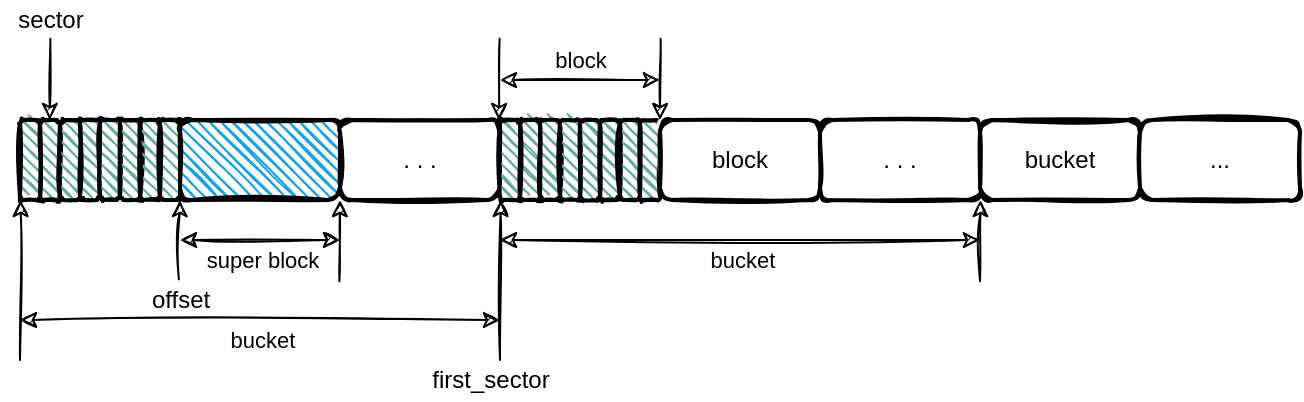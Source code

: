 <mxfile version="15.0.6" type="github">
  <diagram id="NqHhU-2h8I4aDM1TWToB" name="Page-1">
    <mxGraphModel dx="813" dy="528" grid="1" gridSize="10" guides="1" tooltips="1" connect="1" arrows="1" fold="1" page="1" pageScale="1" pageWidth="827" pageHeight="1169" math="0" shadow="0">
      <root>
        <mxCell id="0" />
        <mxCell id="1" parent="0" />
        <mxCell id="b2ZR7eKNKqCj4pdxpmJj-1" value="" style="rounded=1;whiteSpace=wrap;html=1;strokeWidth=2;fillWeight=1;hachureGap=4;hachureAngle=45;fillColor=#1ba1e2;sketch=1;" vertex="1" parent="1">
          <mxGeometry x="120" y="80" width="80" height="40" as="geometry" />
        </mxCell>
        <mxCell id="b2ZR7eKNKqCj4pdxpmJj-3" value="" style="endArrow=classic;html=1;entryX=0;entryY=1;entryDx=0;entryDy=0;sketch=1;exitX=0.486;exitY=-0.017;exitDx=0;exitDy=0;exitPerimeter=0;" edge="1" parent="1" source="b2ZR7eKNKqCj4pdxpmJj-5" target="b2ZR7eKNKqCj4pdxpmJj-1">
          <mxGeometry width="50" height="50" relative="1" as="geometry">
            <mxPoint x="80" y="160" as="sourcePoint" />
            <mxPoint x="130" y="190" as="targetPoint" />
          </mxGeometry>
        </mxCell>
        <mxCell id="b2ZR7eKNKqCj4pdxpmJj-5" value="offset" style="text;html=1;align=center;verticalAlign=middle;resizable=0;points=[];autosize=1;strokeColor=none;fillColor=none;" vertex="1" parent="1">
          <mxGeometry x="100" y="160" width="40" height="20" as="geometry" />
        </mxCell>
        <mxCell id="b2ZR7eKNKqCj4pdxpmJj-6" value="" style="rounded=1;whiteSpace=wrap;html=1;strokeWidth=2;fillWeight=1;hachureGap=4;hachureAngle=45;sketch=1;fillColor=#67AB9F;" vertex="1" parent="1">
          <mxGeometry x="40" y="80" width="10" height="40" as="geometry" />
        </mxCell>
        <mxCell id="b2ZR7eKNKqCj4pdxpmJj-8" value="" style="rounded=1;whiteSpace=wrap;html=1;strokeWidth=2;fillWeight=1;hachureGap=4;hachureAngle=45;sketch=1;fillColor=#67AB9F;" vertex="1" parent="1">
          <mxGeometry x="50" y="80" width="10" height="40" as="geometry" />
        </mxCell>
        <mxCell id="b2ZR7eKNKqCj4pdxpmJj-9" value="" style="rounded=1;whiteSpace=wrap;html=1;strokeWidth=2;fillWeight=1;hachureGap=4;hachureAngle=45;sketch=1;fillColor=#67AB9F;" vertex="1" parent="1">
          <mxGeometry x="60" y="80" width="10" height="40" as="geometry" />
        </mxCell>
        <mxCell id="b2ZR7eKNKqCj4pdxpmJj-10" value="" style="rounded=1;whiteSpace=wrap;html=1;strokeWidth=2;fillWeight=1;hachureGap=4;hachureAngle=45;sketch=1;fillColor=#67AB9F;" vertex="1" parent="1">
          <mxGeometry x="70" y="80" width="10" height="40" as="geometry" />
        </mxCell>
        <mxCell id="b2ZR7eKNKqCj4pdxpmJj-11" value="" style="rounded=1;whiteSpace=wrap;html=1;strokeWidth=2;fillWeight=1;hachureGap=4;hachureAngle=45;sketch=1;fillColor=#67AB9F;" vertex="1" parent="1">
          <mxGeometry x="80" y="80" width="10" height="40" as="geometry" />
        </mxCell>
        <mxCell id="b2ZR7eKNKqCj4pdxpmJj-12" value="" style="rounded=1;whiteSpace=wrap;html=1;strokeWidth=2;fillWeight=1;hachureGap=4;hachureAngle=45;sketch=1;fillColor=#67AB9F;" vertex="1" parent="1">
          <mxGeometry x="90" y="80" width="10" height="40" as="geometry" />
        </mxCell>
        <mxCell id="b2ZR7eKNKqCj4pdxpmJj-13" value="" style="rounded=1;whiteSpace=wrap;html=1;strokeWidth=2;fillWeight=1;hachureGap=4;hachureAngle=45;sketch=1;fillColor=#67AB9F;" vertex="1" parent="1">
          <mxGeometry x="100" y="80" width="10" height="40" as="geometry" />
        </mxCell>
        <mxCell id="b2ZR7eKNKqCj4pdxpmJj-14" value="" style="rounded=1;whiteSpace=wrap;html=1;strokeWidth=2;fillWeight=1;hachureGap=4;hachureAngle=45;sketch=1;fillColor=#67AB9F;" vertex="1" parent="1">
          <mxGeometry x="110" y="80" width="10" height="40" as="geometry" />
        </mxCell>
        <mxCell id="b2ZR7eKNKqCj4pdxpmJj-15" value="" style="endArrow=none;html=1;entryX=0;entryY=1;entryDx=0;entryDy=0;sketch=1;exitX=0.441;exitY=0.029;exitDx=0;exitDy=0;exitPerimeter=0;endFill=0;startArrow=classic;startFill=1;" edge="1" parent="1">
          <mxGeometry width="50" height="50" relative="1" as="geometry">
            <mxPoint x="54.85" y="80.0" as="sourcePoint" />
            <mxPoint x="55.16" y="39.42" as="targetPoint" />
          </mxGeometry>
        </mxCell>
        <mxCell id="b2ZR7eKNKqCj4pdxpmJj-16" value="sector" style="text;html=1;align=center;verticalAlign=middle;resizable=0;points=[];autosize=1;strokeColor=none;fillColor=none;" vertex="1" parent="1">
          <mxGeometry x="30" y="20" width="50" height="20" as="geometry" />
        </mxCell>
        <mxCell id="b2ZR7eKNKqCj4pdxpmJj-17" value="" style="endArrow=classic;html=1;entryX=0;entryY=1;entryDx=0;entryDy=0;sketch=1;exitX=0.441;exitY=0.029;exitDx=0;exitDy=0;exitPerimeter=0;" edge="1" parent="1">
          <mxGeometry width="50" height="50" relative="1" as="geometry">
            <mxPoint x="199.69" y="160.58" as="sourcePoint" />
            <mxPoint x="200" y="120" as="targetPoint" />
          </mxGeometry>
        </mxCell>
        <mxCell id="b2ZR7eKNKqCj4pdxpmJj-18" value="" style="endArrow=classic;startArrow=classic;html=1;sketch=1;" edge="1" parent="1">
          <mxGeometry width="50" height="50" relative="1" as="geometry">
            <mxPoint x="120" y="140" as="sourcePoint" />
            <mxPoint x="200" y="140" as="targetPoint" />
          </mxGeometry>
        </mxCell>
        <mxCell id="b2ZR7eKNKqCj4pdxpmJj-19" value="super block" style="edgeLabel;html=1;align=center;verticalAlign=middle;resizable=0;points=[];" vertex="1" connectable="0" parent="b2ZR7eKNKqCj4pdxpmJj-18">
          <mxGeometry x="0.132" y="-1" relative="1" as="geometry">
            <mxPoint x="-5" y="9" as="offset" />
          </mxGeometry>
        </mxCell>
        <mxCell id="b2ZR7eKNKqCj4pdxpmJj-20" value=". . ." style="rounded=1;whiteSpace=wrap;html=1;strokeWidth=2;fillWeight=1;hachureGap=4;hachureAngle=45;sketch=1;fillColor=#FFFFFF;" vertex="1" parent="1">
          <mxGeometry x="200" y="80" width="80" height="40" as="geometry" />
        </mxCell>
        <mxCell id="b2ZR7eKNKqCj4pdxpmJj-21" value="" style="endArrow=classic;html=1;entryX=0;entryY=1;entryDx=0;entryDy=0;sketch=1;" edge="1" parent="1">
          <mxGeometry width="50" height="50" relative="1" as="geometry">
            <mxPoint x="280" y="200" as="sourcePoint" />
            <mxPoint x="280.31" y="120" as="targetPoint" />
          </mxGeometry>
        </mxCell>
        <mxCell id="b2ZR7eKNKqCj4pdxpmJj-22" value="first_sector" style="text;html=1;align=center;verticalAlign=middle;resizable=0;points=[];autosize=1;strokeColor=none;fillColor=none;" vertex="1" parent="1">
          <mxGeometry x="240" y="200" width="70" height="20" as="geometry" />
        </mxCell>
        <mxCell id="b2ZR7eKNKqCj4pdxpmJj-23" value="bucket" style="rounded=1;whiteSpace=wrap;html=1;strokeWidth=2;fillWeight=1;hachureGap=4;hachureAngle=45;sketch=1;fillColor=#FFFFFF;" vertex="1" parent="1">
          <mxGeometry x="520" y="80" width="80" height="40" as="geometry" />
        </mxCell>
        <mxCell id="b2ZR7eKNKqCj4pdxpmJj-25" value="" style="rounded=1;whiteSpace=wrap;html=1;strokeWidth=2;fillWeight=1;hachureGap=4;hachureAngle=45;sketch=1;fillColor=#67AB9F;" vertex="1" parent="1">
          <mxGeometry x="280" y="80" width="10" height="40" as="geometry" />
        </mxCell>
        <mxCell id="b2ZR7eKNKqCj4pdxpmJj-26" value="" style="rounded=1;whiteSpace=wrap;html=1;strokeWidth=2;fillWeight=1;hachureGap=4;hachureAngle=45;sketch=1;fillColor=#67AB9F;" vertex="1" parent="1">
          <mxGeometry x="290" y="80" width="10" height="40" as="geometry" />
        </mxCell>
        <mxCell id="b2ZR7eKNKqCj4pdxpmJj-27" value="" style="rounded=1;whiteSpace=wrap;html=1;strokeWidth=2;fillWeight=1;hachureGap=4;hachureAngle=45;sketch=1;fillColor=#67AB9F;" vertex="1" parent="1">
          <mxGeometry x="300" y="80" width="10" height="40" as="geometry" />
        </mxCell>
        <mxCell id="b2ZR7eKNKqCj4pdxpmJj-28" value="" style="rounded=1;whiteSpace=wrap;html=1;strokeWidth=2;fillWeight=1;hachureGap=4;hachureAngle=45;sketch=1;fillColor=#67AB9F;" vertex="1" parent="1">
          <mxGeometry x="310" y="80" width="10" height="40" as="geometry" />
        </mxCell>
        <mxCell id="b2ZR7eKNKqCj4pdxpmJj-29" value="" style="rounded=1;whiteSpace=wrap;html=1;strokeWidth=2;fillWeight=1;hachureGap=4;hachureAngle=45;sketch=1;fillColor=#67AB9F;" vertex="1" parent="1">
          <mxGeometry x="320" y="80" width="10" height="40" as="geometry" />
        </mxCell>
        <mxCell id="b2ZR7eKNKqCj4pdxpmJj-30" value="" style="rounded=1;whiteSpace=wrap;html=1;strokeWidth=2;fillWeight=1;hachureGap=4;hachureAngle=45;sketch=1;fillColor=#67AB9F;" vertex="1" parent="1">
          <mxGeometry x="330" y="80" width="10" height="40" as="geometry" />
        </mxCell>
        <mxCell id="b2ZR7eKNKqCj4pdxpmJj-31" value="" style="rounded=1;whiteSpace=wrap;html=1;strokeWidth=2;fillWeight=1;hachureGap=4;hachureAngle=45;sketch=1;fillColor=#67AB9F;" vertex="1" parent="1">
          <mxGeometry x="340" y="80" width="10" height="40" as="geometry" />
        </mxCell>
        <mxCell id="b2ZR7eKNKqCj4pdxpmJj-32" value="" style="rounded=1;whiteSpace=wrap;html=1;strokeWidth=2;fillWeight=1;hachureGap=4;hachureAngle=45;sketch=1;fillColor=#67AB9F;" vertex="1" parent="1">
          <mxGeometry x="350" y="80" width="10" height="40" as="geometry" />
        </mxCell>
        <mxCell id="b2ZR7eKNKqCj4pdxpmJj-33" value="block" style="rounded=1;whiteSpace=wrap;html=1;strokeWidth=2;fillWeight=1;hachureGap=4;hachureAngle=45;sketch=1;fillColor=#FFFFFF;" vertex="1" parent="1">
          <mxGeometry x="360" y="80" width="80" height="40" as="geometry" />
        </mxCell>
        <mxCell id="b2ZR7eKNKqCj4pdxpmJj-34" value=". . ." style="rounded=1;whiteSpace=wrap;html=1;strokeWidth=2;fillWeight=1;hachureGap=4;hachureAngle=45;sketch=1;fillColor=#FFFFFF;" vertex="1" parent="1">
          <mxGeometry x="440" y="80" width="80" height="40" as="geometry" />
        </mxCell>
        <mxCell id="b2ZR7eKNKqCj4pdxpmJj-35" value="..." style="rounded=1;whiteSpace=wrap;html=1;strokeWidth=2;fillWeight=1;hachureGap=4;hachureAngle=45;sketch=1;fillColor=#FFFFFF;" vertex="1" parent="1">
          <mxGeometry x="600" y="80" width="80" height="40" as="geometry" />
        </mxCell>
        <mxCell id="b2ZR7eKNKqCj4pdxpmJj-36" value="" style="endArrow=classic;html=1;entryX=0;entryY=1;entryDx=0;entryDy=0;sketch=1;exitX=0.441;exitY=0.029;exitDx=0;exitDy=0;exitPerimeter=0;" edge="1" parent="1">
          <mxGeometry width="50" height="50" relative="1" as="geometry">
            <mxPoint x="520" y="160.58" as="sourcePoint" />
            <mxPoint x="520.31" y="120" as="targetPoint" />
          </mxGeometry>
        </mxCell>
        <mxCell id="b2ZR7eKNKqCj4pdxpmJj-37" value="" style="endArrow=classic;startArrow=classic;html=1;sketch=1;" edge="1" parent="1">
          <mxGeometry width="50" height="50" relative="1" as="geometry">
            <mxPoint x="280" y="140" as="sourcePoint" />
            <mxPoint x="520" y="140" as="targetPoint" />
          </mxGeometry>
        </mxCell>
        <mxCell id="b2ZR7eKNKqCj4pdxpmJj-38" value="bucket" style="edgeLabel;html=1;align=center;verticalAlign=middle;resizable=0;points=[];" vertex="1" connectable="0" parent="b2ZR7eKNKqCj4pdxpmJj-37">
          <mxGeometry x="-0.062" relative="1" as="geometry">
            <mxPoint x="8" y="10" as="offset" />
          </mxGeometry>
        </mxCell>
        <mxCell id="b2ZR7eKNKqCj4pdxpmJj-39" value="" style="endArrow=none;html=1;entryX=0;entryY=1;entryDx=0;entryDy=0;sketch=1;exitX=0.441;exitY=0.029;exitDx=0;exitDy=0;exitPerimeter=0;endFill=0;startArrow=classic;startFill=1;" edge="1" parent="1">
          <mxGeometry width="50" height="50" relative="1" as="geometry">
            <mxPoint x="279.52" y="80" as="sourcePoint" />
            <mxPoint x="279.83" y="39.42" as="targetPoint" />
          </mxGeometry>
        </mxCell>
        <mxCell id="b2ZR7eKNKqCj4pdxpmJj-40" value="" style="endArrow=none;html=1;entryX=0;entryY=1;entryDx=0;entryDy=0;sketch=1;exitX=0.441;exitY=0.029;exitDx=0;exitDy=0;exitPerimeter=0;endFill=0;startArrow=classic;startFill=1;" edge="1" parent="1">
          <mxGeometry width="50" height="50" relative="1" as="geometry">
            <mxPoint x="360.0" y="80" as="sourcePoint" />
            <mxPoint x="360.31" y="39.42" as="targetPoint" />
          </mxGeometry>
        </mxCell>
        <mxCell id="b2ZR7eKNKqCj4pdxpmJj-41" value="" style="endArrow=classic;startArrow=classic;html=1;sketch=1;" edge="1" parent="1">
          <mxGeometry width="50" height="50" relative="1" as="geometry">
            <mxPoint x="280" y="60" as="sourcePoint" />
            <mxPoint x="360" y="60" as="targetPoint" />
          </mxGeometry>
        </mxCell>
        <mxCell id="b2ZR7eKNKqCj4pdxpmJj-42" value="block" style="edgeLabel;html=1;align=center;verticalAlign=middle;resizable=0;points=[];" vertex="1" connectable="0" parent="b2ZR7eKNKqCj4pdxpmJj-41">
          <mxGeometry x="-0.062" relative="1" as="geometry">
            <mxPoint x="2" y="-10" as="offset" />
          </mxGeometry>
        </mxCell>
        <mxCell id="b2ZR7eKNKqCj4pdxpmJj-43" value="" style="endArrow=classic;html=1;entryX=0;entryY=1;entryDx=0;entryDy=0;sketch=1;" edge="1" parent="1">
          <mxGeometry width="50" height="50" relative="1" as="geometry">
            <mxPoint x="40" y="200" as="sourcePoint" />
            <mxPoint x="40.31" y="120" as="targetPoint" />
          </mxGeometry>
        </mxCell>
        <mxCell id="b2ZR7eKNKqCj4pdxpmJj-44" value="" style="endArrow=classic;startArrow=classic;html=1;sketch=1;" edge="1" parent="1">
          <mxGeometry width="50" height="50" relative="1" as="geometry">
            <mxPoint x="40" y="180" as="sourcePoint" />
            <mxPoint x="280" y="180" as="targetPoint" />
          </mxGeometry>
        </mxCell>
        <mxCell id="b2ZR7eKNKqCj4pdxpmJj-45" value="bucket" style="edgeLabel;html=1;align=center;verticalAlign=middle;resizable=0;points=[];" vertex="1" connectable="0" parent="b2ZR7eKNKqCj4pdxpmJj-44">
          <mxGeometry x="-0.062" relative="1" as="geometry">
            <mxPoint x="8" y="10" as="offset" />
          </mxGeometry>
        </mxCell>
      </root>
    </mxGraphModel>
  </diagram>
</mxfile>
